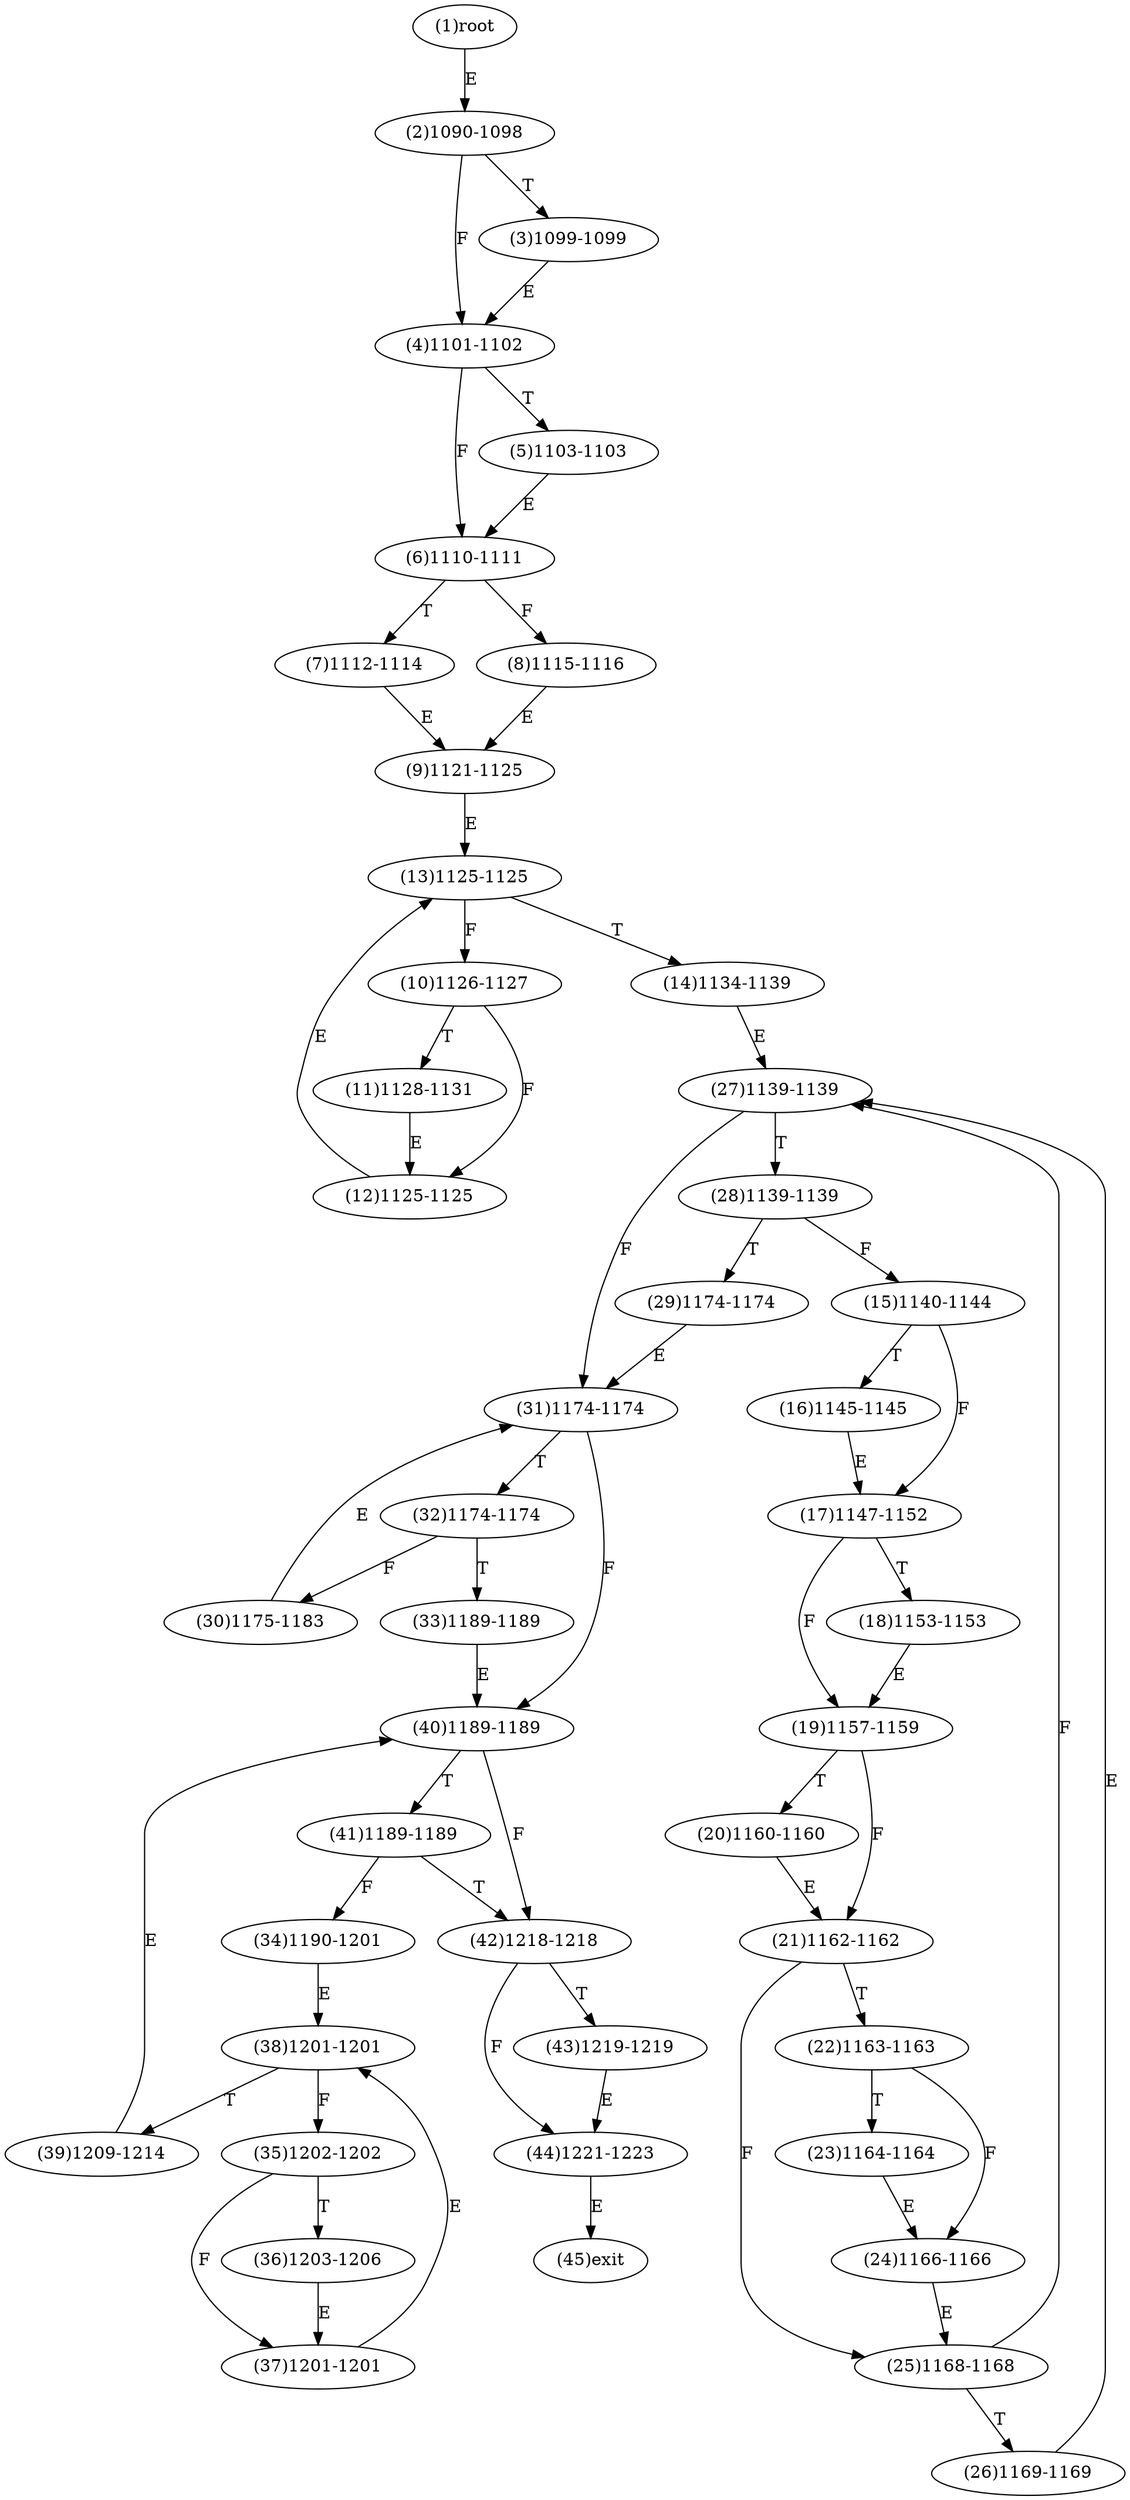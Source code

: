 digraph "" { 
1[ label="(1)root"];
2[ label="(2)1090-1098"];
3[ label="(3)1099-1099"];
4[ label="(4)1101-1102"];
5[ label="(5)1103-1103"];
6[ label="(6)1110-1111"];
7[ label="(7)1112-1114"];
8[ label="(8)1115-1116"];
9[ label="(9)1121-1125"];
10[ label="(10)1126-1127"];
11[ label="(11)1128-1131"];
12[ label="(12)1125-1125"];
13[ label="(13)1125-1125"];
14[ label="(14)1134-1139"];
15[ label="(15)1140-1144"];
17[ label="(17)1147-1152"];
16[ label="(16)1145-1145"];
19[ label="(19)1157-1159"];
18[ label="(18)1153-1153"];
21[ label="(21)1162-1162"];
20[ label="(20)1160-1160"];
23[ label="(23)1164-1164"];
22[ label="(22)1163-1163"];
25[ label="(25)1168-1168"];
24[ label="(24)1166-1166"];
27[ label="(27)1139-1139"];
26[ label="(26)1169-1169"];
29[ label="(29)1174-1174"];
28[ label="(28)1139-1139"];
31[ label="(31)1174-1174"];
30[ label="(30)1175-1183"];
34[ label="(34)1190-1201"];
35[ label="(35)1202-1202"];
32[ label="(32)1174-1174"];
33[ label="(33)1189-1189"];
38[ label="(38)1201-1201"];
39[ label="(39)1209-1214"];
36[ label="(36)1203-1206"];
37[ label="(37)1201-1201"];
42[ label="(42)1218-1218"];
43[ label="(43)1219-1219"];
40[ label="(40)1189-1189"];
41[ label="(41)1189-1189"];
44[ label="(44)1221-1223"];
45[ label="(45)exit"];
1->2[ label="E"];
2->4[ label="F"];
2->3[ label="T"];
3->4[ label="E"];
4->6[ label="F"];
4->5[ label="T"];
5->6[ label="E"];
6->8[ label="F"];
6->7[ label="T"];
7->9[ label="E"];
8->9[ label="E"];
9->13[ label="E"];
10->12[ label="F"];
10->11[ label="T"];
11->12[ label="E"];
12->13[ label="E"];
13->10[ label="F"];
13->14[ label="T"];
14->27[ label="E"];
15->17[ label="F"];
15->16[ label="T"];
16->17[ label="E"];
17->19[ label="F"];
17->18[ label="T"];
18->19[ label="E"];
19->21[ label="F"];
19->20[ label="T"];
20->21[ label="E"];
21->25[ label="F"];
21->22[ label="T"];
22->24[ label="F"];
22->23[ label="T"];
23->24[ label="E"];
24->25[ label="E"];
25->27[ label="F"];
25->26[ label="T"];
26->27[ label="E"];
27->31[ label="F"];
27->28[ label="T"];
28->15[ label="F"];
28->29[ label="T"];
29->31[ label="E"];
30->31[ label="E"];
31->40[ label="F"];
31->32[ label="T"];
32->30[ label="F"];
32->33[ label="T"];
33->40[ label="E"];
34->38[ label="E"];
35->37[ label="F"];
35->36[ label="T"];
36->37[ label="E"];
37->38[ label="E"];
38->35[ label="F"];
38->39[ label="T"];
39->40[ label="E"];
40->42[ label="F"];
40->41[ label="T"];
41->34[ label="F"];
41->42[ label="T"];
42->44[ label="F"];
42->43[ label="T"];
43->44[ label="E"];
44->45[ label="E"];
}